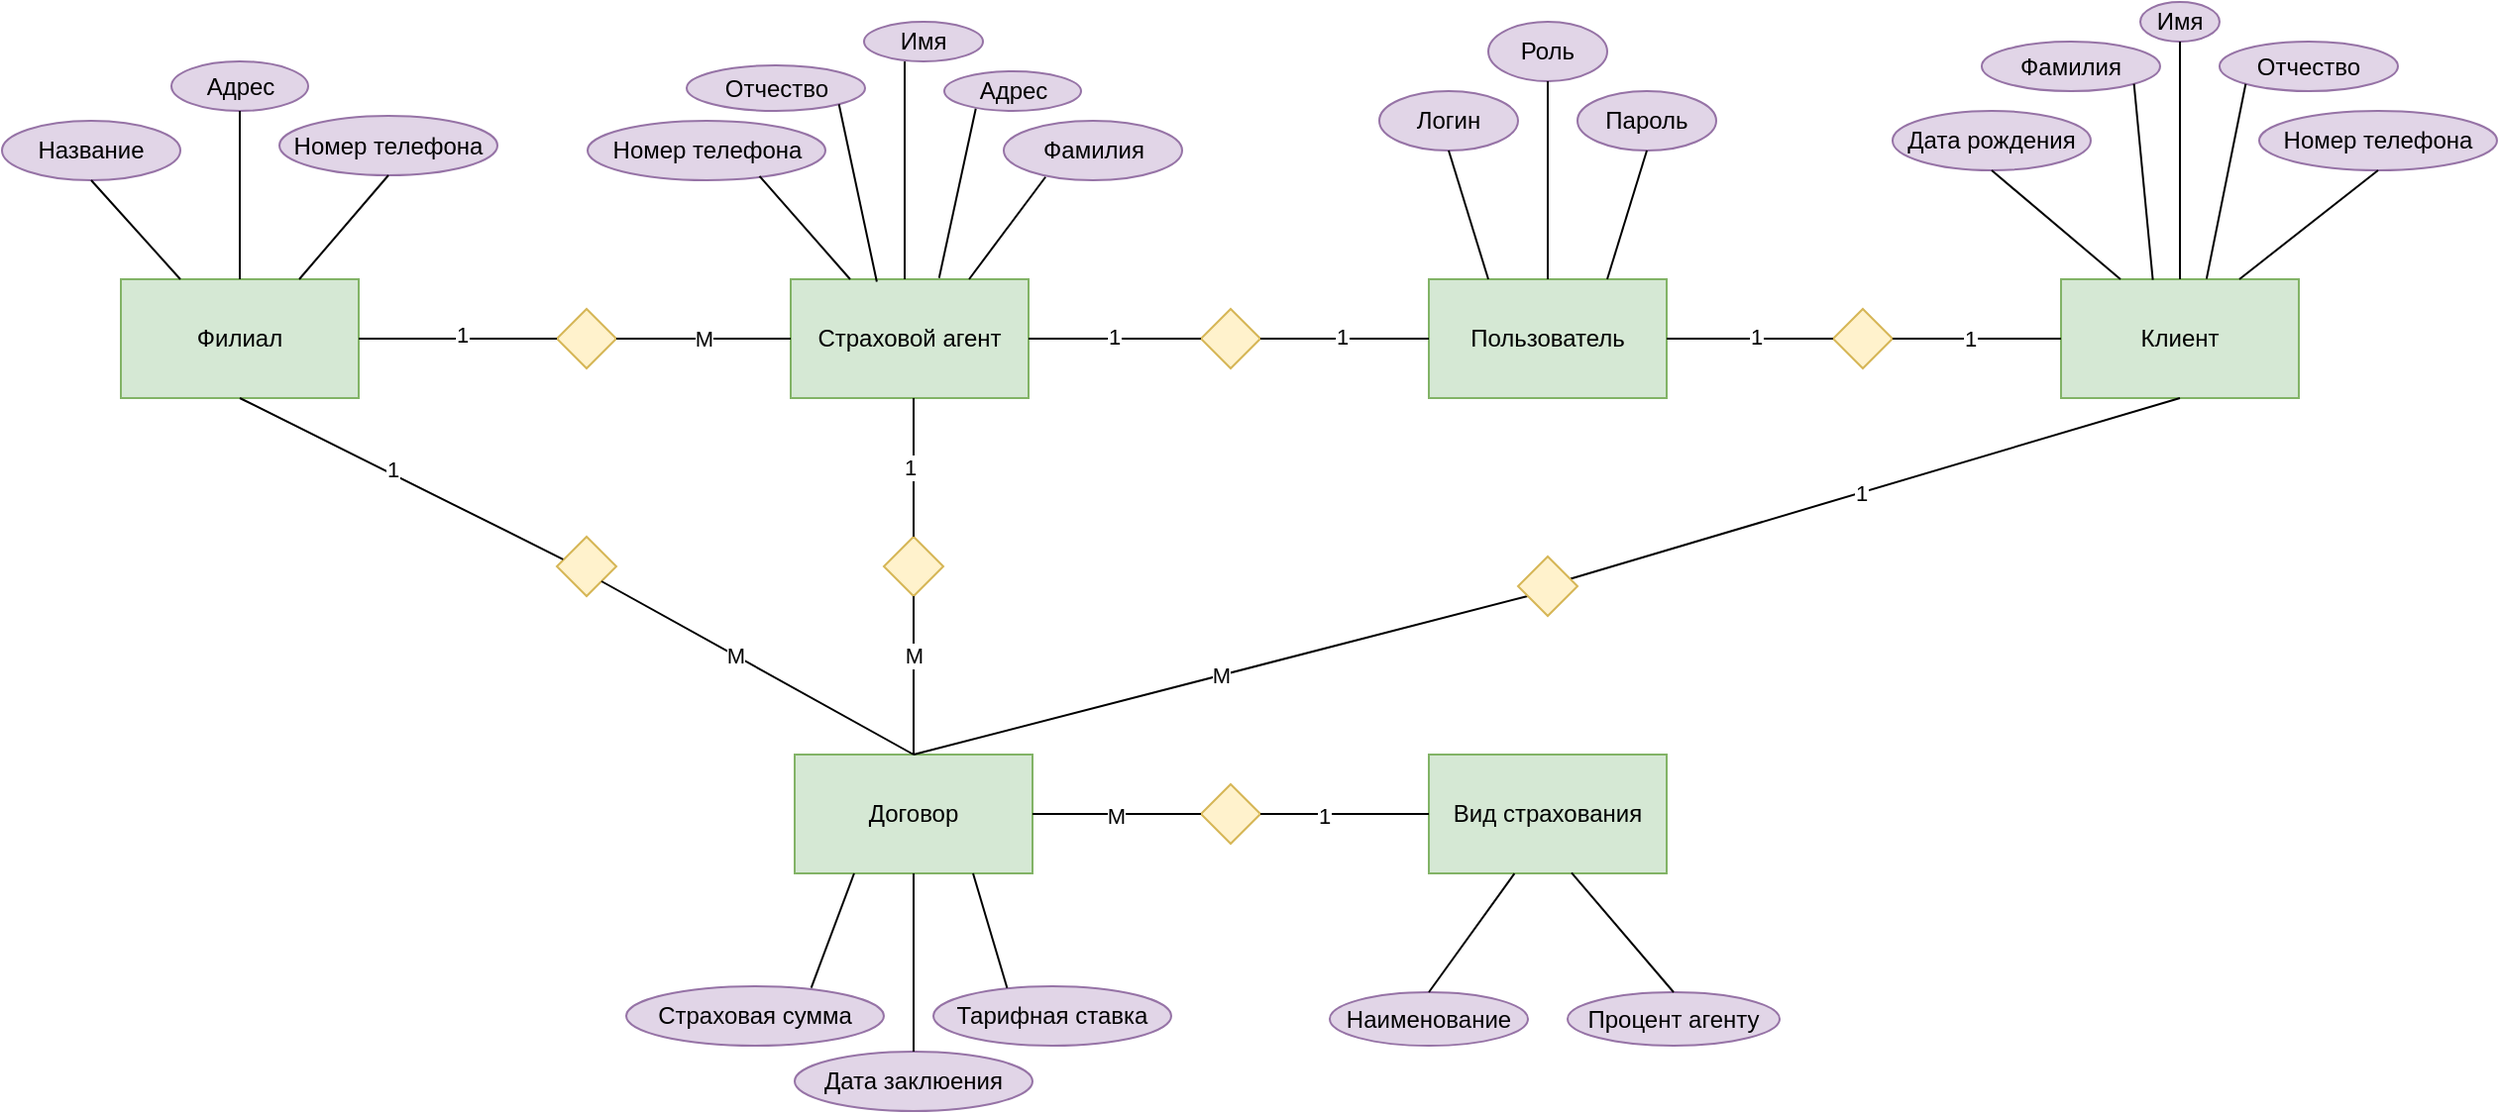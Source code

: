 <mxfile version="27.1.6">
  <diagram name="Страница — 1" id="S0M6JsqT8_kTLKjQTmjt">
    <mxGraphModel dx="1462" dy="433" grid="1" gridSize="10" guides="1" tooltips="1" connect="1" arrows="1" fold="1" page="1" pageScale="1" pageWidth="827" pageHeight="1169" math="0" shadow="0">
      <root>
        <mxCell id="0" />
        <mxCell id="1" parent="0" />
        <mxCell id="Kw0BymmqFomNwx9GgbPT-1" value="Филиал" style="rounded=0;whiteSpace=wrap;html=1;fillColor=#d5e8d4;strokeColor=#82b366;" parent="1" vertex="1">
          <mxGeometry x="-710" y="190" width="120" height="60" as="geometry" />
        </mxCell>
        <mxCell id="Kw0BymmqFomNwx9GgbPT-3" value="Договор" style="rounded=0;whiteSpace=wrap;html=1;fillColor=#d5e8d4;strokeColor=#82b366;" parent="1" vertex="1">
          <mxGeometry x="-370" y="430" width="120" height="60" as="geometry" />
        </mxCell>
        <mxCell id="Kw0BymmqFomNwx9GgbPT-4" value="Страховой агент" style="rounded=0;whiteSpace=wrap;html=1;fillColor=#d5e8d4;strokeColor=#82b366;" parent="1" vertex="1">
          <mxGeometry x="-372" y="190" width="120" height="60" as="geometry" />
        </mxCell>
        <mxCell id="XzbslvutjGLTQZlmg83A-1" value="Вид страхования" style="rounded=0;whiteSpace=wrap;html=1;fillColor=#d5e8d4;strokeColor=#82b366;" parent="1" vertex="1">
          <mxGeometry x="-50" y="430" width="120" height="60" as="geometry" />
        </mxCell>
        <mxCell id="XzbslvutjGLTQZlmg83A-3" value="" style="rhombus;whiteSpace=wrap;html=1;fillColor=#fff2cc;strokeColor=#d6b656;" parent="1" vertex="1">
          <mxGeometry x="-490" y="205" width="30" height="30" as="geometry" />
        </mxCell>
        <mxCell id="XzbslvutjGLTQZlmg83A-4" value="" style="rhombus;whiteSpace=wrap;html=1;fillColor=#fff2cc;strokeColor=#d6b656;" parent="1" vertex="1">
          <mxGeometry x="-325" y="320" width="30" height="30" as="geometry" />
        </mxCell>
        <mxCell id="XzbslvutjGLTQZlmg83A-6" value="" style="rhombus;whiteSpace=wrap;html=1;fillColor=#fff2cc;strokeColor=#d6b656;" parent="1" vertex="1">
          <mxGeometry x="-490" y="320" width="30" height="30" as="geometry" />
        </mxCell>
        <mxCell id="XzbslvutjGLTQZlmg83A-8" value="" style="rhombus;whiteSpace=wrap;html=1;fillColor=#fff2cc;strokeColor=#d6b656;" parent="1" vertex="1">
          <mxGeometry x="-165" y="445" width="30" height="30" as="geometry" />
        </mxCell>
        <mxCell id="Kw0BymmqFomNwx9GgbPT-2" value="Клиент" style="rounded=0;whiteSpace=wrap;html=1;fillColor=#d5e8d4;strokeColor=#82b366;" parent="1" vertex="1">
          <mxGeometry x="268.99" y="190" width="120" height="60" as="geometry" />
        </mxCell>
        <mxCell id="XzbslvutjGLTQZlmg83A-18" value="" style="endArrow=none;html=1;rounded=0;exitX=0;exitY=0.5;exitDx=0;exitDy=0;entryX=1;entryY=0.5;entryDx=0;entryDy=0;" parent="1" source="Kw0BymmqFomNwx9GgbPT-4" target="XzbslvutjGLTQZlmg83A-3" edge="1">
          <mxGeometry width="50" height="50" relative="1" as="geometry">
            <mxPoint x="25.5" y="390" as="sourcePoint" />
            <mxPoint x="-174.5" y="220" as="targetPoint" />
          </mxGeometry>
        </mxCell>
        <mxCell id="XzbslvutjGLTQZlmg83A-24" value="М" style="edgeLabel;html=1;align=center;verticalAlign=middle;resizable=0;points=[];" parent="XzbslvutjGLTQZlmg83A-18" vertex="1" connectable="0">
          <mxGeometry x="0.012" relative="1" as="geometry">
            <mxPoint as="offset" />
          </mxGeometry>
        </mxCell>
        <mxCell id="XzbslvutjGLTQZlmg83A-19" value="" style="endArrow=none;html=1;rounded=0;exitX=1;exitY=0.5;exitDx=0;exitDy=0;" parent="1" source="Kw0BymmqFomNwx9GgbPT-1" edge="1">
          <mxGeometry width="50" height="50" relative="1" as="geometry">
            <mxPoint x="-469.5" y="220" as="sourcePoint" />
            <mxPoint x="-490" y="220" as="targetPoint" />
          </mxGeometry>
        </mxCell>
        <mxCell id="XzbslvutjGLTQZlmg83A-20" value="1" style="edgeLabel;html=1;align=center;verticalAlign=middle;resizable=0;points=[];" parent="XzbslvutjGLTQZlmg83A-19" vertex="1" connectable="0">
          <mxGeometry x="0.028" y="2" relative="1" as="geometry">
            <mxPoint as="offset" />
          </mxGeometry>
        </mxCell>
        <mxCell id="XzbslvutjGLTQZlmg83A-25" value="" style="endArrow=none;html=1;rounded=0;exitX=0.5;exitY=0;exitDx=0;exitDy=0;" parent="1" source="XzbslvutjGLTQZlmg83A-4" edge="1">
          <mxGeometry width="50" height="50" relative="1" as="geometry">
            <mxPoint x="-290" y="390" as="sourcePoint" />
            <mxPoint x="-310" y="250" as="targetPoint" />
          </mxGeometry>
        </mxCell>
        <mxCell id="XzbslvutjGLTQZlmg83A-27" value="1" style="edgeLabel;html=1;align=center;verticalAlign=middle;resizable=0;points=[];" parent="XzbslvutjGLTQZlmg83A-25" vertex="1" connectable="0">
          <mxGeometry x="0.021" y="2" relative="1" as="geometry">
            <mxPoint as="offset" />
          </mxGeometry>
        </mxCell>
        <mxCell id="XzbslvutjGLTQZlmg83A-26" value="" style="endArrow=none;html=1;rounded=0;exitX=0.5;exitY=1;exitDx=0;exitDy=0;entryX=0.5;entryY=0;entryDx=0;entryDy=0;" parent="1" source="XzbslvutjGLTQZlmg83A-4" target="Kw0BymmqFomNwx9GgbPT-3" edge="1">
          <mxGeometry width="50" height="50" relative="1" as="geometry">
            <mxPoint x="-290" y="390" as="sourcePoint" />
            <mxPoint x="-240" y="340" as="targetPoint" />
          </mxGeometry>
        </mxCell>
        <mxCell id="XzbslvutjGLTQZlmg83A-28" value="М" style="edgeLabel;html=1;align=center;verticalAlign=middle;resizable=0;points=[];" parent="XzbslvutjGLTQZlmg83A-26" vertex="1" connectable="0">
          <mxGeometry x="0.044" relative="1" as="geometry">
            <mxPoint y="-12" as="offset" />
          </mxGeometry>
        </mxCell>
        <mxCell id="XzbslvutjGLTQZlmg83A-29" value="" style="endArrow=none;html=1;rounded=0;exitX=0.5;exitY=0;exitDx=0;exitDy=0;entryX=0.162;entryY=0.666;entryDx=0;entryDy=0;entryPerimeter=0;" parent="1" source="Kw0BymmqFomNwx9GgbPT-3" target="XzbslvutjGLTQZlmg83A-5" edge="1">
          <mxGeometry width="50" height="50" relative="1" as="geometry">
            <mxPoint x="-290" y="390" as="sourcePoint" />
            <mxPoint x="-240" y="340" as="targetPoint" />
          </mxGeometry>
        </mxCell>
        <mxCell id="XzbslvutjGLTQZlmg83A-33" value="М" style="edgeLabel;html=1;align=center;verticalAlign=middle;resizable=0;points=[];" parent="XzbslvutjGLTQZlmg83A-29" vertex="1" connectable="0">
          <mxGeometry x="-0.001" y="1" relative="1" as="geometry">
            <mxPoint y="1" as="offset" />
          </mxGeometry>
        </mxCell>
        <mxCell id="XzbslvutjGLTQZlmg83A-30" value="" style="endArrow=none;html=1;rounded=0;entryX=0.5;entryY=1;entryDx=0;entryDy=0;exitX=0.883;exitY=0.374;exitDx=0;exitDy=0;exitPerimeter=0;" parent="1" source="XzbslvutjGLTQZlmg83A-5" target="Kw0BymmqFomNwx9GgbPT-2" edge="1">
          <mxGeometry width="50" height="50" relative="1" as="geometry">
            <mxPoint x="-142" y="330" as="sourcePoint" />
            <mxPoint x="-240" y="340" as="targetPoint" />
          </mxGeometry>
        </mxCell>
        <mxCell id="XzbslvutjGLTQZlmg83A-34" value="1" style="edgeLabel;html=1;align=center;verticalAlign=middle;resizable=0;points=[];" parent="XzbslvutjGLTQZlmg83A-30" vertex="1" connectable="0">
          <mxGeometry x="-0.046" relative="1" as="geometry">
            <mxPoint as="offset" />
          </mxGeometry>
        </mxCell>
        <mxCell id="XzbslvutjGLTQZlmg83A-5" value="" style="rhombus;whiteSpace=wrap;html=1;fillColor=#fff2cc;strokeColor=#d6b656;" parent="1" vertex="1">
          <mxGeometry x="-5" y="330" width="30" height="30" as="geometry" />
        </mxCell>
        <mxCell id="XzbslvutjGLTQZlmg83A-35" value="" style="endArrow=none;html=1;rounded=0;entryX=1;entryY=1;entryDx=0;entryDy=0;exitX=0.5;exitY=0;exitDx=0;exitDy=0;" parent="1" source="Kw0BymmqFomNwx9GgbPT-3" target="XzbslvutjGLTQZlmg83A-6" edge="1">
          <mxGeometry width="50" height="50" relative="1" as="geometry">
            <mxPoint x="-320" y="400" as="sourcePoint" />
            <mxPoint x="-270" y="350" as="targetPoint" />
          </mxGeometry>
        </mxCell>
        <mxCell id="XzbslvutjGLTQZlmg83A-38" value="М" style="edgeLabel;html=1;align=center;verticalAlign=middle;resizable=0;points=[];" parent="XzbslvutjGLTQZlmg83A-35" vertex="1" connectable="0">
          <mxGeometry x="0.136" relative="1" as="geometry">
            <mxPoint x="-1" as="offset" />
          </mxGeometry>
        </mxCell>
        <mxCell id="XzbslvutjGLTQZlmg83A-36" value="" style="endArrow=none;html=1;rounded=0;entryX=0.5;entryY=1;entryDx=0;entryDy=0;exitX=0.104;exitY=0.38;exitDx=0;exitDy=0;exitPerimeter=0;" parent="1" source="XzbslvutjGLTQZlmg83A-6" target="Kw0BymmqFomNwx9GgbPT-1" edge="1">
          <mxGeometry width="50" height="50" relative="1" as="geometry">
            <mxPoint x="-490" y="330" as="sourcePoint" />
            <mxPoint x="-400" y="340" as="targetPoint" />
          </mxGeometry>
        </mxCell>
        <mxCell id="Y7COooBDojfb6c1okBBt-1" value="1" style="edgeLabel;html=1;align=center;verticalAlign=middle;resizable=0;points=[];" parent="XzbslvutjGLTQZlmg83A-36" vertex="1" connectable="0">
          <mxGeometry x="0.067" y="-2" relative="1" as="geometry">
            <mxPoint as="offset" />
          </mxGeometry>
        </mxCell>
        <mxCell id="XzbslvutjGLTQZlmg83A-49" value="" style="endArrow=none;html=1;rounded=0;exitX=1;exitY=0.5;exitDx=0;exitDy=0;entryX=0;entryY=0.5;entryDx=0;entryDy=0;" parent="1" source="Kw0BymmqFomNwx9GgbPT-3" target="XzbslvutjGLTQZlmg83A-8" edge="1">
          <mxGeometry width="50" height="50" relative="1" as="geometry">
            <mxPoint x="-330" y="390" as="sourcePoint" />
            <mxPoint x="-280" y="340" as="targetPoint" />
          </mxGeometry>
        </mxCell>
        <mxCell id="XzbslvutjGLTQZlmg83A-51" value="М" style="edgeLabel;html=1;align=center;verticalAlign=middle;resizable=0;points=[];" parent="XzbslvutjGLTQZlmg83A-49" vertex="1" connectable="0">
          <mxGeometry x="-0.028" y="-1" relative="1" as="geometry">
            <mxPoint as="offset" />
          </mxGeometry>
        </mxCell>
        <mxCell id="XzbslvutjGLTQZlmg83A-50" value="" style="endArrow=none;html=1;rounded=0;entryX=0;entryY=0.5;entryDx=0;entryDy=0;exitX=1;exitY=0.5;exitDx=0;exitDy=0;" parent="1" source="XzbslvutjGLTQZlmg83A-8" target="XzbslvutjGLTQZlmg83A-1" edge="1">
          <mxGeometry width="50" height="50" relative="1" as="geometry">
            <mxPoint x="-330" y="390" as="sourcePoint" />
            <mxPoint x="-280" y="340" as="targetPoint" />
          </mxGeometry>
        </mxCell>
        <mxCell id="XzbslvutjGLTQZlmg83A-52" value="1" style="edgeLabel;html=1;align=center;verticalAlign=middle;resizable=0;points=[];" parent="XzbslvutjGLTQZlmg83A-50" vertex="1" connectable="0">
          <mxGeometry x="-0.263" y="-1" relative="1" as="geometry">
            <mxPoint as="offset" />
          </mxGeometry>
        </mxCell>
        <mxCell id="XzbslvutjGLTQZlmg83A-53" value="Наименование" style="ellipse;whiteSpace=wrap;html=1;fillColor=#e1d5e7;strokeColor=#9673a6;" parent="1" vertex="1">
          <mxGeometry x="-100" y="550" width="100" height="27" as="geometry" />
        </mxCell>
        <mxCell id="XzbslvutjGLTQZlmg83A-54" value="Адрес" style="ellipse;whiteSpace=wrap;html=1;fillColor=#e1d5e7;strokeColor=#9673a6;" parent="1" vertex="1">
          <mxGeometry x="-684.5" y="80" width="69" height="25" as="geometry" />
        </mxCell>
        <mxCell id="XzbslvutjGLTQZlmg83A-55" value="Номер телефона" style="ellipse;whiteSpace=wrap;html=1;fillColor=#e1d5e7;strokeColor=#9673a6;" parent="1" vertex="1">
          <mxGeometry x="-630" y="107.5" width="110" height="30" as="geometry" />
        </mxCell>
        <mxCell id="XzbslvutjGLTQZlmg83A-56" value="Фамилия" style="ellipse;whiteSpace=wrap;html=1;fillColor=#e1d5e7;strokeColor=#9673a6;" parent="1" vertex="1">
          <mxGeometry x="228.99" y="70" width="90" height="25" as="geometry" />
        </mxCell>
        <mxCell id="XzbslvutjGLTQZlmg83A-57" value="Имя" style="ellipse;whiteSpace=wrap;html=1;fillColor=#e1d5e7;strokeColor=#9673a6;" parent="1" vertex="1">
          <mxGeometry x="308.99" y="50" width="40" height="20" as="geometry" />
        </mxCell>
        <mxCell id="XzbslvutjGLTQZlmg83A-58" value="Отчество" style="ellipse;whiteSpace=wrap;html=1;fillColor=#e1d5e7;strokeColor=#9673a6;" parent="1" vertex="1">
          <mxGeometry x="-424.5" y="82" width="90" height="23" as="geometry" />
        </mxCell>
        <mxCell id="XzbslvutjGLTQZlmg83A-59" value="Фамилия" style="ellipse;whiteSpace=wrap;html=1;fillColor=#e1d5e7;strokeColor=#9673a6;" parent="1" vertex="1">
          <mxGeometry x="-264.5" y="110" width="90" height="30" as="geometry" />
        </mxCell>
        <mxCell id="XzbslvutjGLTQZlmg83A-60" value="Имя" style="ellipse;whiteSpace=wrap;html=1;fillColor=#e1d5e7;strokeColor=#9673a6;" parent="1" vertex="1">
          <mxGeometry x="-335" y="60" width="60" height="20" as="geometry" />
        </mxCell>
        <mxCell id="XzbslvutjGLTQZlmg83A-61" value="Отчество" style="ellipse;whiteSpace=wrap;html=1;fillColor=#e1d5e7;strokeColor=#9673a6;" parent="1" vertex="1">
          <mxGeometry x="348.99" y="70" width="90" height="25" as="geometry" />
        </mxCell>
        <mxCell id="XzbslvutjGLTQZlmg83A-63" value="Дата рождения" style="ellipse;whiteSpace=wrap;html=1;fillColor=#e1d5e7;strokeColor=#9673a6;" parent="1" vertex="1">
          <mxGeometry x="183.99" y="105" width="100" height="30" as="geometry" />
        </mxCell>
        <mxCell id="XzbslvutjGLTQZlmg83A-64" value="Номер телефона" style="ellipse;whiteSpace=wrap;html=1;fillColor=#e1d5e7;strokeColor=#9673a6;" parent="1" vertex="1">
          <mxGeometry x="-474.5" y="110" width="120" height="30" as="geometry" />
        </mxCell>
        <mxCell id="XzbslvutjGLTQZlmg83A-65" value="Номер телефона" style="ellipse;whiteSpace=wrap;html=1;fillColor=#e1d5e7;strokeColor=#9673a6;" parent="1" vertex="1">
          <mxGeometry x="368.99" y="105" width="120" height="30" as="geometry" />
        </mxCell>
        <mxCell id="XzbslvutjGLTQZlmg83A-66" value="Адрес" style="ellipse;whiteSpace=wrap;html=1;fillColor=#e1d5e7;strokeColor=#9673a6;" parent="1" vertex="1">
          <mxGeometry x="-294.5" y="85" width="69" height="20" as="geometry" />
        </mxCell>
        <mxCell id="XzbslvutjGLTQZlmg83A-67" value="Дата заклюения" style="ellipse;whiteSpace=wrap;html=1;fillColor=#e1d5e7;strokeColor=#9673a6;" parent="1" vertex="1">
          <mxGeometry x="-370" y="580" width="120" height="30" as="geometry" />
        </mxCell>
        <mxCell id="XzbslvutjGLTQZlmg83A-68" value="Страховая сумма" style="ellipse;whiteSpace=wrap;html=1;fillColor=#e1d5e7;strokeColor=#9673a6;" parent="1" vertex="1">
          <mxGeometry x="-455" y="547" width="130" height="30" as="geometry" />
        </mxCell>
        <mxCell id="XzbslvutjGLTQZlmg83A-76" value="Название" style="ellipse;whiteSpace=wrap;html=1;fillColor=#e1d5e7;strokeColor=#9673a6;" parent="1" vertex="1">
          <mxGeometry x="-770" y="110" width="90" height="30" as="geometry" />
        </mxCell>
        <mxCell id="XzbslvutjGLTQZlmg83A-77" value="Тарифная ставка" style="ellipse;whiteSpace=wrap;html=1;fillColor=#e1d5e7;strokeColor=#9673a6;" parent="1" vertex="1">
          <mxGeometry x="-300" y="547" width="120" height="30" as="geometry" />
        </mxCell>
        <mxCell id="XzbslvutjGLTQZlmg83A-78" value="Процент агенту" style="ellipse;whiteSpace=wrap;html=1;fillColor=#e1d5e7;strokeColor=#9673a6;" parent="1" vertex="1">
          <mxGeometry x="20" y="550" width="107" height="27" as="geometry" />
        </mxCell>
        <mxCell id="XzbslvutjGLTQZlmg83A-81" value="" style="endArrow=none;html=1;rounded=0;entryX=0.5;entryY=1;entryDx=0;entryDy=0;exitX=0.5;exitY=0;exitDx=0;exitDy=0;" parent="1" source="Kw0BymmqFomNwx9GgbPT-1" target="XzbslvutjGLTQZlmg83A-54" edge="1">
          <mxGeometry width="50" height="50" relative="1" as="geometry">
            <mxPoint x="-660" y="390" as="sourcePoint" />
            <mxPoint x="-610" y="340" as="targetPoint" />
          </mxGeometry>
        </mxCell>
        <mxCell id="XzbslvutjGLTQZlmg83A-82" value="" style="endArrow=none;html=1;rounded=0;entryX=0.5;entryY=1;entryDx=0;entryDy=0;exitX=0.25;exitY=0;exitDx=0;exitDy=0;" parent="1" source="Kw0BymmqFomNwx9GgbPT-1" target="XzbslvutjGLTQZlmg83A-76" edge="1">
          <mxGeometry width="50" height="50" relative="1" as="geometry">
            <mxPoint x="-660" y="390" as="sourcePoint" />
            <mxPoint x="-610" y="340" as="targetPoint" />
          </mxGeometry>
        </mxCell>
        <mxCell id="XzbslvutjGLTQZlmg83A-83" value="" style="endArrow=none;html=1;rounded=0;entryX=0.5;entryY=1;entryDx=0;entryDy=0;exitX=0.75;exitY=0;exitDx=0;exitDy=0;" parent="1" source="Kw0BymmqFomNwx9GgbPT-1" target="XzbslvutjGLTQZlmg83A-55" edge="1">
          <mxGeometry width="50" height="50" relative="1" as="geometry">
            <mxPoint x="-660" y="390" as="sourcePoint" />
            <mxPoint x="-610" y="340" as="targetPoint" />
          </mxGeometry>
        </mxCell>
        <mxCell id="XzbslvutjGLTQZlmg83A-87" value="" style="endArrow=none;html=1;rounded=0;entryX=0.5;entryY=1;entryDx=0;entryDy=0;exitX=0.5;exitY=0;exitDx=0;exitDy=0;" parent="1" source="Kw0BymmqFomNwx9GgbPT-2" target="XzbslvutjGLTQZlmg83A-57" edge="1">
          <mxGeometry width="50" height="50" relative="1" as="geometry">
            <mxPoint x="208.99" y="180" as="sourcePoint" />
            <mxPoint x="258.99" y="130" as="targetPoint" />
          </mxGeometry>
        </mxCell>
        <mxCell id="XzbslvutjGLTQZlmg83A-88" value="" style="endArrow=none;html=1;rounded=0;entryX=1;entryY=1;entryDx=0;entryDy=0;exitX=0.386;exitY=0.005;exitDx=0;exitDy=0;exitPerimeter=0;" parent="1" source="Kw0BymmqFomNwx9GgbPT-2" target="XzbslvutjGLTQZlmg83A-56" edge="1">
          <mxGeometry width="50" height="50" relative="1" as="geometry">
            <mxPoint x="208.99" y="180" as="sourcePoint" />
            <mxPoint x="258.99" y="130" as="targetPoint" />
          </mxGeometry>
        </mxCell>
        <mxCell id="XzbslvutjGLTQZlmg83A-89" value="" style="endArrow=none;html=1;rounded=0;entryX=0;entryY=1;entryDx=0;entryDy=0;exitX=0.612;exitY=-0.003;exitDx=0;exitDy=0;exitPerimeter=0;" parent="1" source="Kw0BymmqFomNwx9GgbPT-2" target="XzbslvutjGLTQZlmg83A-61" edge="1">
          <mxGeometry width="50" height="50" relative="1" as="geometry">
            <mxPoint x="208.99" y="180" as="sourcePoint" />
            <mxPoint x="258.99" y="130" as="targetPoint" />
          </mxGeometry>
        </mxCell>
        <mxCell id="XzbslvutjGLTQZlmg83A-90" value="" style="endArrow=none;html=1;rounded=0;entryX=0.5;entryY=1;entryDx=0;entryDy=0;exitX=0.25;exitY=0;exitDx=0;exitDy=0;" parent="1" source="Kw0BymmqFomNwx9GgbPT-2" target="XzbslvutjGLTQZlmg83A-63" edge="1">
          <mxGeometry width="50" height="50" relative="1" as="geometry">
            <mxPoint x="208.99" y="180" as="sourcePoint" />
            <mxPoint x="258.99" y="130" as="targetPoint" />
          </mxGeometry>
        </mxCell>
        <mxCell id="XzbslvutjGLTQZlmg83A-91" value="" style="endArrow=none;html=1;rounded=0;entryX=0.5;entryY=1;entryDx=0;entryDy=0;exitX=0.75;exitY=0;exitDx=0;exitDy=0;" parent="1" source="Kw0BymmqFomNwx9GgbPT-2" target="XzbslvutjGLTQZlmg83A-65" edge="1">
          <mxGeometry width="50" height="50" relative="1" as="geometry">
            <mxPoint x="208.99" y="180" as="sourcePoint" />
            <mxPoint x="258.99" y="130" as="targetPoint" />
          </mxGeometry>
        </mxCell>
        <mxCell id="XzbslvutjGLTQZlmg83A-93" value="" style="endArrow=none;html=1;rounded=0;entryX=0.5;entryY=1;entryDx=0;entryDy=0;" parent="1" edge="1">
          <mxGeometry width="50" height="50" relative="1" as="geometry">
            <mxPoint x="-314.5" y="190" as="sourcePoint" />
            <mxPoint x="-314.5" y="80" as="targetPoint" />
          </mxGeometry>
        </mxCell>
        <mxCell id="XzbslvutjGLTQZlmg83A-94" value="" style="endArrow=none;html=1;rounded=0;entryX=1;entryY=1;entryDx=0;entryDy=0;exitX=0.362;exitY=0.021;exitDx=0;exitDy=0;exitPerimeter=0;" parent="1" source="Kw0BymmqFomNwx9GgbPT-4" target="XzbslvutjGLTQZlmg83A-58" edge="1">
          <mxGeometry width="50" height="50" relative="1" as="geometry">
            <mxPoint x="-254.5" y="120" as="sourcePoint" />
            <mxPoint x="-204.5" y="70" as="targetPoint" />
          </mxGeometry>
        </mxCell>
        <mxCell id="XzbslvutjGLTQZlmg83A-95" value="" style="endArrow=none;html=1;rounded=0;entryX=0.23;entryY=0.943;entryDx=0;entryDy=0;exitX=0.624;exitY=-0.011;exitDx=0;exitDy=0;exitPerimeter=0;entryPerimeter=0;" parent="1" source="Kw0BymmqFomNwx9GgbPT-4" target="XzbslvutjGLTQZlmg83A-66" edge="1">
          <mxGeometry width="50" height="50" relative="1" as="geometry">
            <mxPoint x="-254.5" y="120" as="sourcePoint" />
            <mxPoint x="-204.5" y="70" as="targetPoint" />
          </mxGeometry>
        </mxCell>
        <mxCell id="XzbslvutjGLTQZlmg83A-96" value="" style="endArrow=none;html=1;rounded=0;entryX=0.723;entryY=0.93;entryDx=0;entryDy=0;entryPerimeter=0;exitX=0.25;exitY=0;exitDx=0;exitDy=0;" parent="1" source="Kw0BymmqFomNwx9GgbPT-4" target="XzbslvutjGLTQZlmg83A-64" edge="1">
          <mxGeometry width="50" height="50" relative="1" as="geometry">
            <mxPoint x="-254.5" y="120" as="sourcePoint" />
            <mxPoint x="-204.5" y="70" as="targetPoint" />
          </mxGeometry>
        </mxCell>
        <mxCell id="XzbslvutjGLTQZlmg83A-97" value="" style="endArrow=none;html=1;rounded=0;entryX=0.234;entryY=0.946;entryDx=0;entryDy=0;exitX=0.75;exitY=0;exitDx=0;exitDy=0;entryPerimeter=0;" parent="1" source="Kw0BymmqFomNwx9GgbPT-4" target="XzbslvutjGLTQZlmg83A-59" edge="1">
          <mxGeometry width="50" height="50" relative="1" as="geometry">
            <mxPoint x="-254.5" y="120" as="sourcePoint" />
            <mxPoint x="-204.5" y="70" as="targetPoint" />
          </mxGeometry>
        </mxCell>
        <mxCell id="XzbslvutjGLTQZlmg83A-99" value="" style="endArrow=none;html=1;rounded=0;entryX=0.5;entryY=0;entryDx=0;entryDy=0;exitX=0.6;exitY=0.994;exitDx=0;exitDy=0;exitPerimeter=0;" parent="1" source="XzbslvutjGLTQZlmg83A-1" target="XzbslvutjGLTQZlmg83A-78" edge="1">
          <mxGeometry width="50" height="50" relative="1" as="geometry">
            <mxPoint x="-200" y="480" as="sourcePoint" />
            <mxPoint x="-150" y="430" as="targetPoint" />
          </mxGeometry>
        </mxCell>
        <mxCell id="XzbslvutjGLTQZlmg83A-100" value="" style="endArrow=none;html=1;rounded=0;exitX=0.5;exitY=0;exitDx=0;exitDy=0;entryX=0.36;entryY=1.001;entryDx=0;entryDy=0;entryPerimeter=0;" parent="1" source="XzbslvutjGLTQZlmg83A-53" target="XzbslvutjGLTQZlmg83A-1" edge="1">
          <mxGeometry width="50" height="50" relative="1" as="geometry">
            <mxPoint x="-200" y="480" as="sourcePoint" />
            <mxPoint x="-150" y="430" as="targetPoint" />
          </mxGeometry>
        </mxCell>
        <mxCell id="XzbslvutjGLTQZlmg83A-105" value="" style="endArrow=none;html=1;rounded=0;exitX=0.5;exitY=0;exitDx=0;exitDy=0;entryX=0.5;entryY=1;entryDx=0;entryDy=0;" parent="1" source="XzbslvutjGLTQZlmg83A-67" edge="1" target="Kw0BymmqFomNwx9GgbPT-3">
          <mxGeometry width="50" height="50" relative="1" as="geometry">
            <mxPoint x="-280" y="560" as="sourcePoint" />
            <mxPoint x="-320" y="490" as="targetPoint" />
          </mxGeometry>
        </mxCell>
        <mxCell id="XzbslvutjGLTQZlmg83A-107" value="" style="endArrow=none;html=1;rounded=0;exitX=0.718;exitY=0.028;exitDx=0;exitDy=0;exitPerimeter=0;entryX=0.25;entryY=1;entryDx=0;entryDy=0;" parent="1" source="XzbslvutjGLTQZlmg83A-68" target="Kw0BymmqFomNwx9GgbPT-3" edge="1">
          <mxGeometry width="50" height="50" relative="1" as="geometry">
            <mxPoint x="-280" y="560" as="sourcePoint" />
            <mxPoint x="-230" y="510" as="targetPoint" />
          </mxGeometry>
        </mxCell>
        <mxCell id="XzbslvutjGLTQZlmg83A-108" value="" style="endArrow=none;html=1;rounded=0;entryX=0.75;entryY=1;entryDx=0;entryDy=0;exitX=0.31;exitY=0.028;exitDx=0;exitDy=0;exitPerimeter=0;" parent="1" source="XzbslvutjGLTQZlmg83A-77" target="Kw0BymmqFomNwx9GgbPT-3" edge="1">
          <mxGeometry width="50" height="50" relative="1" as="geometry">
            <mxPoint x="-280" y="560" as="sourcePoint" />
            <mxPoint x="-230" y="510" as="targetPoint" />
          </mxGeometry>
        </mxCell>
        <mxCell id="x8yT13mcWa5Zi4C911Rh-4" value="Пользователь" style="rounded=0;whiteSpace=wrap;html=1;fillColor=#d5e8d4;strokeColor=#82b366;" parent="1" vertex="1">
          <mxGeometry x="-50" y="190" width="120" height="60" as="geometry" />
        </mxCell>
        <mxCell id="x8yT13mcWa5Zi4C911Rh-6" value="" style="rhombus;whiteSpace=wrap;html=1;fillColor=#fff2cc;strokeColor=#d6b656;" parent="1" vertex="1">
          <mxGeometry x="-165" y="205" width="30" height="30" as="geometry" />
        </mxCell>
        <mxCell id="x8yT13mcWa5Zi4C911Rh-7" value="" style="rhombus;whiteSpace=wrap;html=1;fillColor=#fff2cc;strokeColor=#d6b656;" parent="1" vertex="1">
          <mxGeometry x="153.99" y="205" width="30" height="30" as="geometry" />
        </mxCell>
        <mxCell id="x8yT13mcWa5Zi4C911Rh-8" value="" style="endArrow=none;html=1;rounded=0;entryX=0;entryY=0.5;entryDx=0;entryDy=0;exitX=1;exitY=0.5;exitDx=0;exitDy=0;" parent="1" source="x8yT13mcWa5Zi4C911Rh-6" target="x8yT13mcWa5Zi4C911Rh-4" edge="1">
          <mxGeometry width="50" height="50" relative="1" as="geometry">
            <mxPoint x="-150" y="450" as="sourcePoint" />
            <mxPoint x="-100" y="400" as="targetPoint" />
          </mxGeometry>
        </mxCell>
        <mxCell id="x8yT13mcWa5Zi4C911Rh-33" value="1" style="edgeLabel;html=1;align=center;verticalAlign=middle;resizable=0;points=[];" parent="x8yT13mcWa5Zi4C911Rh-8" vertex="1" connectable="0">
          <mxGeometry x="-0.035" y="1" relative="1" as="geometry">
            <mxPoint as="offset" />
          </mxGeometry>
        </mxCell>
        <mxCell id="x8yT13mcWa5Zi4C911Rh-9" value="" style="endArrow=none;html=1;rounded=0;exitX=1;exitY=0.5;exitDx=0;exitDy=0;entryX=0;entryY=0.5;entryDx=0;entryDy=0;" parent="1" source="Kw0BymmqFomNwx9GgbPT-4" target="x8yT13mcWa5Zi4C911Rh-6" edge="1">
          <mxGeometry width="50" height="50" relative="1" as="geometry">
            <mxPoint x="-170" y="340" as="sourcePoint" />
            <mxPoint x="-120" y="290" as="targetPoint" />
          </mxGeometry>
        </mxCell>
        <mxCell id="x8yT13mcWa5Zi4C911Rh-26" value="1" style="edgeLabel;html=1;align=center;verticalAlign=middle;resizable=0;points=[];" parent="x8yT13mcWa5Zi4C911Rh-9" vertex="1" connectable="0">
          <mxGeometry x="-0.012" y="1" relative="1" as="geometry">
            <mxPoint as="offset" />
          </mxGeometry>
        </mxCell>
        <mxCell id="x8yT13mcWa5Zi4C911Rh-12" value="" style="endArrow=none;html=1;rounded=0;entryX=0;entryY=0.5;entryDx=0;entryDy=0;exitX=1;exitY=0.5;exitDx=0;exitDy=0;" parent="1" source="x8yT13mcWa5Zi4C911Rh-4" target="x8yT13mcWa5Zi4C911Rh-7" edge="1">
          <mxGeometry width="50" height="50" relative="1" as="geometry">
            <mxPoint x="-30" y="280" as="sourcePoint" />
            <mxPoint x="20" y="230" as="targetPoint" />
          </mxGeometry>
        </mxCell>
        <mxCell id="x8yT13mcWa5Zi4C911Rh-34" value="1" style="edgeLabel;html=1;align=center;verticalAlign=middle;resizable=0;points=[];" parent="x8yT13mcWa5Zi4C911Rh-12" vertex="1" connectable="0">
          <mxGeometry x="0.062" y="1" relative="1" as="geometry">
            <mxPoint as="offset" />
          </mxGeometry>
        </mxCell>
        <mxCell id="x8yT13mcWa5Zi4C911Rh-13" value="" style="endArrow=none;html=1;rounded=0;entryX=0;entryY=0.5;entryDx=0;entryDy=0;exitX=1;exitY=0.5;exitDx=0;exitDy=0;" parent="1" source="x8yT13mcWa5Zi4C911Rh-7" target="Kw0BymmqFomNwx9GgbPT-2" edge="1">
          <mxGeometry width="50" height="50" relative="1" as="geometry">
            <mxPoint x="-30" y="280" as="sourcePoint" />
            <mxPoint x="20" y="230" as="targetPoint" />
          </mxGeometry>
        </mxCell>
        <mxCell id="x8yT13mcWa5Zi4C911Rh-29" value="1" style="edgeLabel;html=1;align=center;verticalAlign=middle;resizable=0;points=[];" parent="x8yT13mcWa5Zi4C911Rh-13" vertex="1" connectable="0">
          <mxGeometry x="-0.098" y="2" relative="1" as="geometry">
            <mxPoint y="2" as="offset" />
          </mxGeometry>
        </mxCell>
        <mxCell id="x8yT13mcWa5Zi4C911Rh-17" value="Логин" style="ellipse;whiteSpace=wrap;html=1;fillColor=#e1d5e7;strokeColor=#9673a6;" parent="1" vertex="1">
          <mxGeometry x="-75" y="95" width="70" height="30" as="geometry" />
        </mxCell>
        <mxCell id="x8yT13mcWa5Zi4C911Rh-18" value="Пароль" style="ellipse;whiteSpace=wrap;html=1;fillColor=#e1d5e7;strokeColor=#9673a6;" parent="1" vertex="1">
          <mxGeometry x="25" y="95" width="70" height="30" as="geometry" />
        </mxCell>
        <mxCell id="x8yT13mcWa5Zi4C911Rh-19" value="Роль" style="ellipse;whiteSpace=wrap;html=1;fillColor=#e1d5e7;strokeColor=#9673a6;" parent="1" vertex="1">
          <mxGeometry x="-20" y="60" width="60" height="30" as="geometry" />
        </mxCell>
        <mxCell id="x8yT13mcWa5Zi4C911Rh-20" value="" style="endArrow=none;html=1;rounded=0;entryX=0.5;entryY=1;entryDx=0;entryDy=0;exitX=0.5;exitY=0;exitDx=0;exitDy=0;" parent="1" source="x8yT13mcWa5Zi4C911Rh-4" target="x8yT13mcWa5Zi4C911Rh-19" edge="1">
          <mxGeometry width="50" height="50" relative="1" as="geometry">
            <mxPoint x="-40" y="290" as="sourcePoint" />
            <mxPoint x="10" y="240" as="targetPoint" />
          </mxGeometry>
        </mxCell>
        <mxCell id="x8yT13mcWa5Zi4C911Rh-21" value="" style="endArrow=none;html=1;rounded=0;entryX=0.5;entryY=1;entryDx=0;entryDy=0;exitX=0.25;exitY=0;exitDx=0;exitDy=0;" parent="1" source="x8yT13mcWa5Zi4C911Rh-4" target="x8yT13mcWa5Zi4C911Rh-17" edge="1">
          <mxGeometry width="50" height="50" relative="1" as="geometry">
            <mxPoint x="-40" y="290" as="sourcePoint" />
            <mxPoint x="10" y="240" as="targetPoint" />
          </mxGeometry>
        </mxCell>
        <mxCell id="x8yT13mcWa5Zi4C911Rh-22" value="" style="endArrow=none;html=1;rounded=0;entryX=0.5;entryY=1;entryDx=0;entryDy=0;exitX=0.75;exitY=0;exitDx=0;exitDy=0;" parent="1" source="x8yT13mcWa5Zi4C911Rh-4" target="x8yT13mcWa5Zi4C911Rh-18" edge="1">
          <mxGeometry width="50" height="50" relative="1" as="geometry">
            <mxPoint x="-40" y="290" as="sourcePoint" />
            <mxPoint x="10" y="240" as="targetPoint" />
          </mxGeometry>
        </mxCell>
      </root>
    </mxGraphModel>
  </diagram>
</mxfile>

